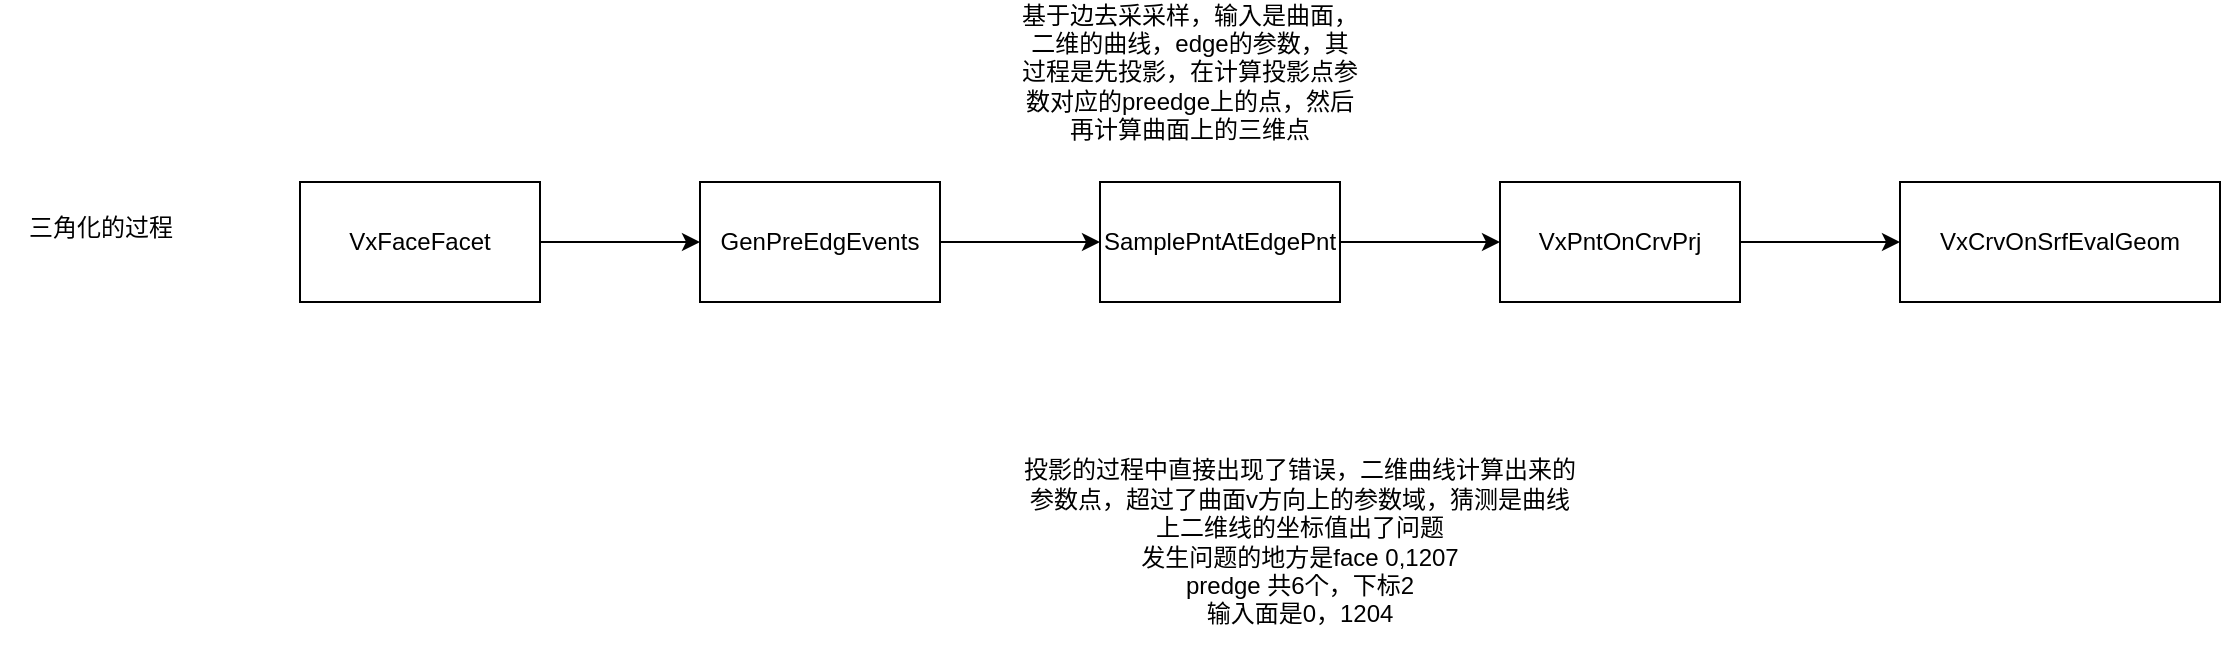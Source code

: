 <mxfile version="26.1.3">
  <diagram name="第 1 页" id="YE1NN4_8z4oJuWLOnsad">
    <mxGraphModel dx="954" dy="-611" grid="1" gridSize="10" guides="1" tooltips="1" connect="1" arrows="1" fold="1" page="1" pageScale="1" pageWidth="827" pageHeight="1169" math="0" shadow="0">
      <root>
        <mxCell id="0" />
        <mxCell id="1" parent="0" />
        <mxCell id="j1OsWh6CuMfBG_Sv2i0j-4" value="" style="edgeStyle=orthogonalEdgeStyle;rounded=0;orthogonalLoop=1;jettySize=auto;html=1;" edge="1" parent="1" source="j1OsWh6CuMfBG_Sv2i0j-1" target="j1OsWh6CuMfBG_Sv2i0j-3">
          <mxGeometry relative="1" as="geometry" />
        </mxCell>
        <mxCell id="j1OsWh6CuMfBG_Sv2i0j-1" value="VxFaceFacet" style="rounded=0;whiteSpace=wrap;html=1;" vertex="1" parent="1">
          <mxGeometry x="610" y="1690" width="120" height="60" as="geometry" />
        </mxCell>
        <mxCell id="j1OsWh6CuMfBG_Sv2i0j-2" value="三角化的过程" style="text;html=1;align=center;verticalAlign=middle;resizable=0;points=[];autosize=1;strokeColor=none;fillColor=none;" vertex="1" parent="1">
          <mxGeometry x="460" y="1698" width="100" height="30" as="geometry" />
        </mxCell>
        <mxCell id="j1OsWh6CuMfBG_Sv2i0j-6" value="" style="edgeStyle=orthogonalEdgeStyle;rounded=0;orthogonalLoop=1;jettySize=auto;html=1;" edge="1" parent="1" source="j1OsWh6CuMfBG_Sv2i0j-3" target="j1OsWh6CuMfBG_Sv2i0j-5">
          <mxGeometry relative="1" as="geometry" />
        </mxCell>
        <mxCell id="j1OsWh6CuMfBG_Sv2i0j-3" value="GenPreEdgEvents" style="whiteSpace=wrap;html=1;rounded=0;" vertex="1" parent="1">
          <mxGeometry x="810" y="1690" width="120" height="60" as="geometry" />
        </mxCell>
        <mxCell id="j1OsWh6CuMfBG_Sv2i0j-10" value="" style="edgeStyle=orthogonalEdgeStyle;rounded=0;orthogonalLoop=1;jettySize=auto;html=1;" edge="1" parent="1" source="j1OsWh6CuMfBG_Sv2i0j-5" target="j1OsWh6CuMfBG_Sv2i0j-9">
          <mxGeometry relative="1" as="geometry" />
        </mxCell>
        <mxCell id="j1OsWh6CuMfBG_Sv2i0j-5" value="SamplePntAtEdgePnt" style="whiteSpace=wrap;html=1;rounded=0;" vertex="1" parent="1">
          <mxGeometry x="1010" y="1690" width="120" height="60" as="geometry" />
        </mxCell>
        <mxCell id="j1OsWh6CuMfBG_Sv2i0j-7" value="基于边去采采样，输入是曲面，二维的曲线，edge的参数，其过程是先投影，在计算投影点参数对应的preedge上的点，然后再计算曲面上的三维点" style="text;html=1;align=center;verticalAlign=middle;whiteSpace=wrap;rounded=0;" vertex="1" parent="1">
          <mxGeometry x="970" y="1620" width="170" height="30" as="geometry" />
        </mxCell>
        <mxCell id="j1OsWh6CuMfBG_Sv2i0j-8" value="投影的过程中直接出现了错误，二维曲线计算出来的参数点，超过了曲面v方向上的参数域，猜测是曲线上二维线的坐标值出了问题&lt;div&gt;发生问题的地方是face 0,1207&lt;/div&gt;&lt;div&gt;predge 共6个，下标2&lt;/div&gt;&lt;div&gt;输入面是0，1204&lt;/div&gt;" style="text;html=1;align=center;verticalAlign=middle;whiteSpace=wrap;rounded=0;" vertex="1" parent="1">
          <mxGeometry x="970" y="1810" width="280" height="120" as="geometry" />
        </mxCell>
        <mxCell id="j1OsWh6CuMfBG_Sv2i0j-12" value="" style="edgeStyle=orthogonalEdgeStyle;rounded=0;orthogonalLoop=1;jettySize=auto;html=1;" edge="1" parent="1" source="j1OsWh6CuMfBG_Sv2i0j-9" target="j1OsWh6CuMfBG_Sv2i0j-11">
          <mxGeometry relative="1" as="geometry" />
        </mxCell>
        <mxCell id="j1OsWh6CuMfBG_Sv2i0j-9" value="VxPntOnCrvPrj" style="whiteSpace=wrap;html=1;rounded=0;" vertex="1" parent="1">
          <mxGeometry x="1210" y="1690" width="120" height="60" as="geometry" />
        </mxCell>
        <mxCell id="j1OsWh6CuMfBG_Sv2i0j-11" value="VxCrvOnSrfEvalGeom" style="whiteSpace=wrap;html=1;rounded=0;" vertex="1" parent="1">
          <mxGeometry x="1410" y="1690" width="160" height="60" as="geometry" />
        </mxCell>
      </root>
    </mxGraphModel>
  </diagram>
</mxfile>
